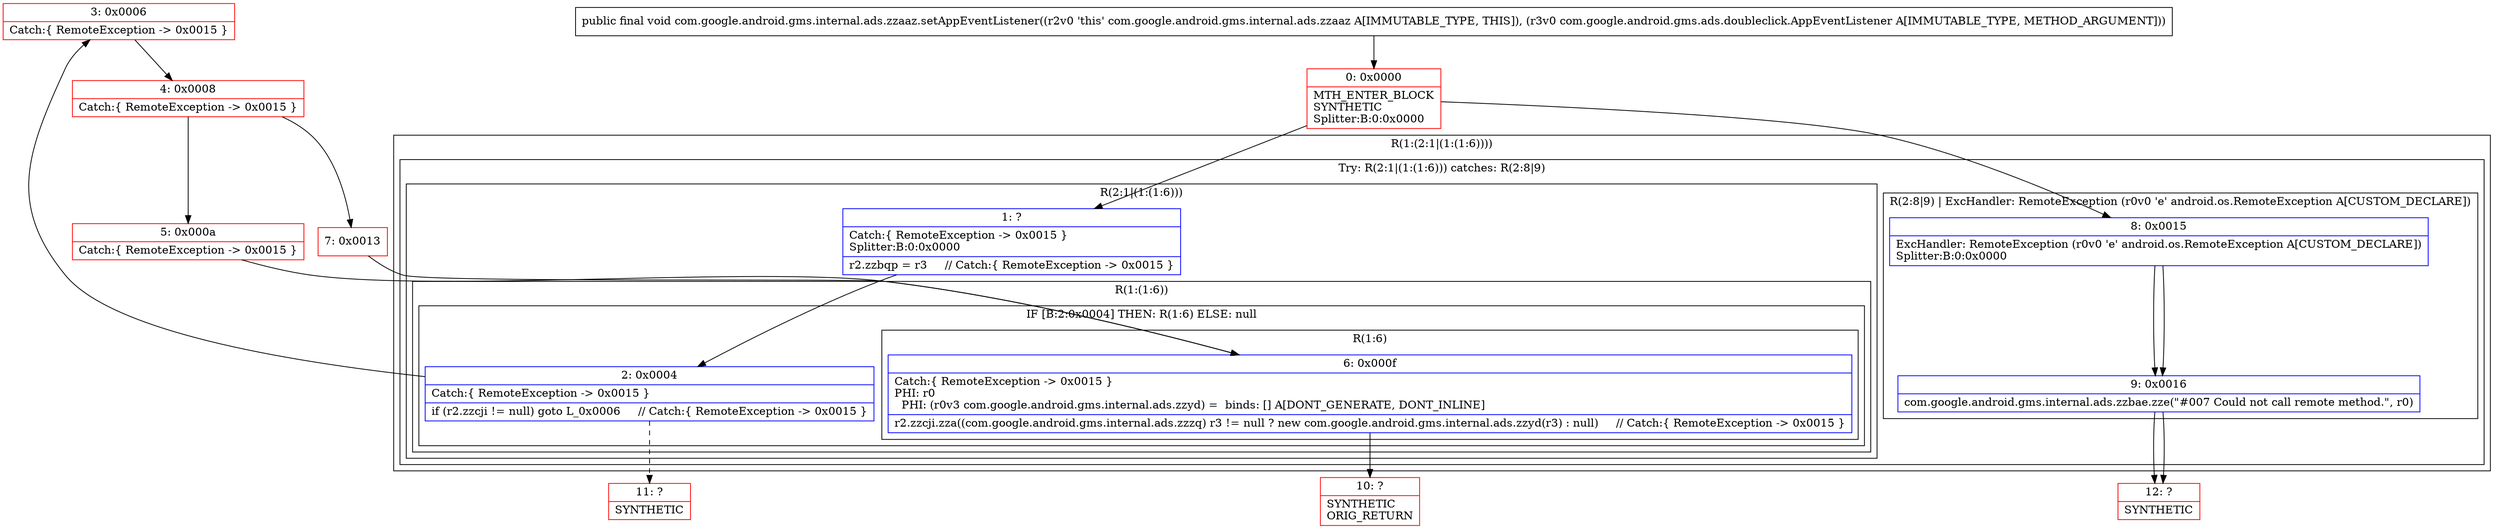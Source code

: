 digraph "CFG forcom.google.android.gms.internal.ads.zzaaz.setAppEventListener(Lcom\/google\/android\/gms\/ads\/doubleclick\/AppEventListener;)V" {
subgraph cluster_Region_1629660575 {
label = "R(1:(2:1|(1:(1:6))))";
node [shape=record,color=blue];
subgraph cluster_TryCatchRegion_1660546253 {
label = "Try: R(2:1|(1:(1:6))) catches: R(2:8|9)";
node [shape=record,color=blue];
subgraph cluster_Region_511650759 {
label = "R(2:1|(1:(1:6)))";
node [shape=record,color=blue];
Node_1 [shape=record,label="{1\:\ ?|Catch:\{ RemoteException \-\> 0x0015 \}\lSplitter:B:0:0x0000\l|r2.zzbqp = r3     \/\/ Catch:\{ RemoteException \-\> 0x0015 \}\l}"];
subgraph cluster_Region_369083573 {
label = "R(1:(1:6))";
node [shape=record,color=blue];
subgraph cluster_IfRegion_1627755976 {
label = "IF [B:2:0x0004] THEN: R(1:6) ELSE: null";
node [shape=record,color=blue];
Node_2 [shape=record,label="{2\:\ 0x0004|Catch:\{ RemoteException \-\> 0x0015 \}\l|if (r2.zzcji != null) goto L_0x0006     \/\/ Catch:\{ RemoteException \-\> 0x0015 \}\l}"];
subgraph cluster_Region_1287099041 {
label = "R(1:6)";
node [shape=record,color=blue];
Node_6 [shape=record,label="{6\:\ 0x000f|Catch:\{ RemoteException \-\> 0x0015 \}\lPHI: r0 \l  PHI: (r0v3 com.google.android.gms.internal.ads.zzyd) =  binds: [] A[DONT_GENERATE, DONT_INLINE]\l|r2.zzcji.zza((com.google.android.gms.internal.ads.zzzq) r3 != null ? new com.google.android.gms.internal.ads.zzyd(r3) : null)     \/\/ Catch:\{ RemoteException \-\> 0x0015 \}\l}"];
}
}
}
}
subgraph cluster_Region_728873443 {
label = "R(2:8|9) | ExcHandler: RemoteException (r0v0 'e' android.os.RemoteException A[CUSTOM_DECLARE])\l";
node [shape=record,color=blue];
Node_8 [shape=record,label="{8\:\ 0x0015|ExcHandler: RemoteException (r0v0 'e' android.os.RemoteException A[CUSTOM_DECLARE])\lSplitter:B:0:0x0000\l}"];
Node_9 [shape=record,label="{9\:\ 0x0016|com.google.android.gms.internal.ads.zzbae.zze(\"#007 Could not call remote method.\", r0)\l}"];
}
}
}
subgraph cluster_Region_728873443 {
label = "R(2:8|9) | ExcHandler: RemoteException (r0v0 'e' android.os.RemoteException A[CUSTOM_DECLARE])\l";
node [shape=record,color=blue];
Node_8 [shape=record,label="{8\:\ 0x0015|ExcHandler: RemoteException (r0v0 'e' android.os.RemoteException A[CUSTOM_DECLARE])\lSplitter:B:0:0x0000\l}"];
Node_9 [shape=record,label="{9\:\ 0x0016|com.google.android.gms.internal.ads.zzbae.zze(\"#007 Could not call remote method.\", r0)\l}"];
}
Node_0 [shape=record,color=red,label="{0\:\ 0x0000|MTH_ENTER_BLOCK\lSYNTHETIC\lSplitter:B:0:0x0000\l}"];
Node_3 [shape=record,color=red,label="{3\:\ 0x0006|Catch:\{ RemoteException \-\> 0x0015 \}\l}"];
Node_4 [shape=record,color=red,label="{4\:\ 0x0008|Catch:\{ RemoteException \-\> 0x0015 \}\l}"];
Node_5 [shape=record,color=red,label="{5\:\ 0x000a|Catch:\{ RemoteException \-\> 0x0015 \}\l}"];
Node_7 [shape=record,color=red,label="{7\:\ 0x0013}"];
Node_10 [shape=record,color=red,label="{10\:\ ?|SYNTHETIC\lORIG_RETURN\l}"];
Node_11 [shape=record,color=red,label="{11\:\ ?|SYNTHETIC\l}"];
Node_12 [shape=record,color=red,label="{12\:\ ?|SYNTHETIC\l}"];
MethodNode[shape=record,label="{public final void com.google.android.gms.internal.ads.zzaaz.setAppEventListener((r2v0 'this' com.google.android.gms.internal.ads.zzaaz A[IMMUTABLE_TYPE, THIS]), (r3v0 com.google.android.gms.ads.doubleclick.AppEventListener A[IMMUTABLE_TYPE, METHOD_ARGUMENT])) }"];
MethodNode -> Node_0;
Node_1 -> Node_2;
Node_2 -> Node_3;
Node_2 -> Node_11[style=dashed];
Node_6 -> Node_10;
Node_8 -> Node_9;
Node_9 -> Node_12;
Node_8 -> Node_9;
Node_9 -> Node_12;
Node_0 -> Node_1;
Node_0 -> Node_8;
Node_3 -> Node_4;
Node_4 -> Node_5;
Node_4 -> Node_7;
Node_5 -> Node_6;
Node_7 -> Node_6;
}

